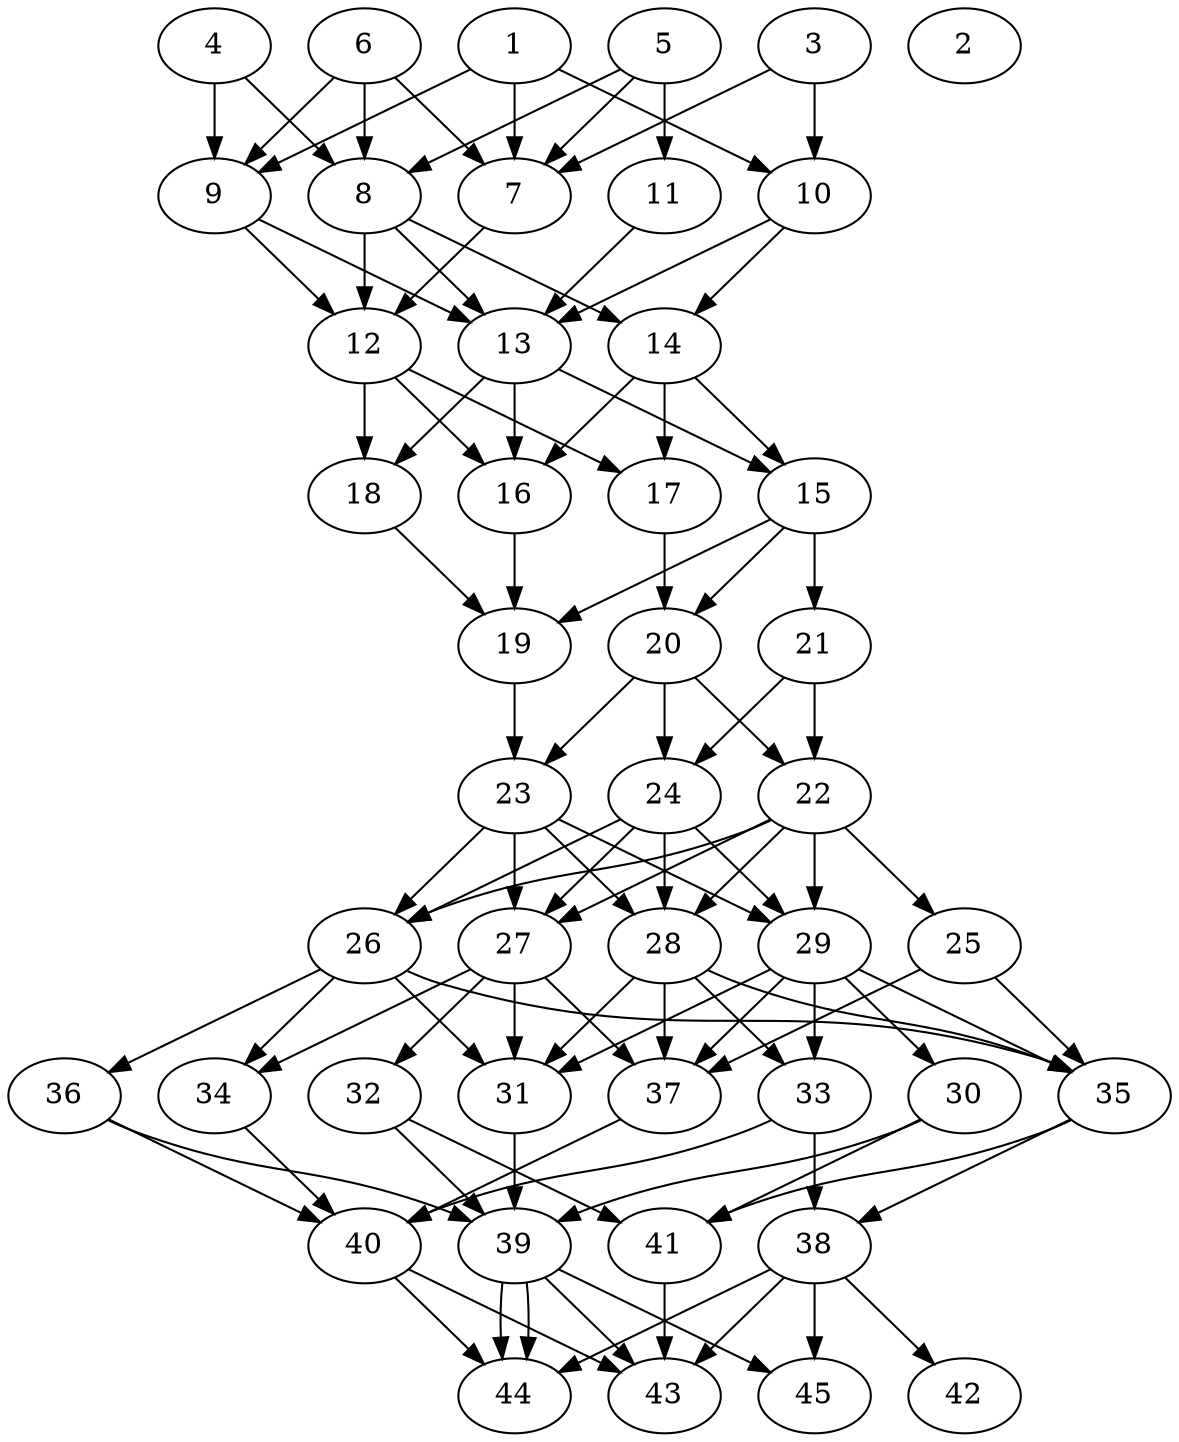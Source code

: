 // DAG automatically generated by daggen at Tue Aug  6 16:31:44 2019
// ./daggen --dot -n 45 --ccr 0.4 --fat 0.5 --regular 0.5 --density 0.8 --mindata 5242880 --maxdata 52428800 
digraph G {
  1 [size="86673920", alpha="0.07", expect_size="34669568"] 
  1 -> 7 [size ="34669568"]
  1 -> 9 [size ="34669568"]
  1 -> 10 [size ="34669568"]
  2 [size="57515520", alpha="0.09", expect_size="23006208"] 
  3 [size="70479360", alpha="0.18", expect_size="28191744"] 
  3 -> 7 [size ="28191744"]
  3 -> 10 [size ="28191744"]
  4 [size="88435200", alpha="0.07", expect_size="35374080"] 
  4 -> 8 [size ="35374080"]
  4 -> 9 [size ="35374080"]
  5 [size="21736960", alpha="0.07", expect_size="8694784"] 
  5 -> 7 [size ="8694784"]
  5 -> 8 [size ="8694784"]
  5 -> 11 [size ="8694784"]
  6 [size="111651840", alpha="0.13", expect_size="44660736"] 
  6 -> 7 [size ="44660736"]
  6 -> 8 [size ="44660736"]
  6 -> 9 [size ="44660736"]
  7 [size="30215680", alpha="0.04", expect_size="12086272"] 
  7 -> 12 [size ="12086272"]
  8 [size="100712960", alpha="0.04", expect_size="40285184"] 
  8 -> 12 [size ="40285184"]
  8 -> 13 [size ="40285184"]
  8 -> 14 [size ="40285184"]
  9 [size="13442560", alpha="0.05", expect_size="5377024"] 
  9 -> 12 [size ="5377024"]
  9 -> 13 [size ="5377024"]
  10 [size="61422080", alpha="0.09", expect_size="24568832"] 
  10 -> 13 [size ="24568832"]
  10 -> 14 [size ="24568832"]
  11 [size="18764800", alpha="0.07", expect_size="7505920"] 
  11 -> 13 [size ="7505920"]
  12 [size="62120960", alpha="0.06", expect_size="24848384"] 
  12 -> 16 [size ="24848384"]
  12 -> 17 [size ="24848384"]
  12 -> 18 [size ="24848384"]
  13 [size="116915200", alpha="0.03", expect_size="46766080"] 
  13 -> 15 [size ="46766080"]
  13 -> 16 [size ="46766080"]
  13 -> 18 [size ="46766080"]
  14 [size="103047680", alpha="0.18", expect_size="41219072"] 
  14 -> 15 [size ="41219072"]
  14 -> 16 [size ="41219072"]
  14 -> 17 [size ="41219072"]
  15 [size="27816960", alpha="0.05", expect_size="11126784"] 
  15 -> 19 [size ="11126784"]
  15 -> 20 [size ="11126784"]
  15 -> 21 [size ="11126784"]
  16 [size="67112960", alpha="0.10", expect_size="26845184"] 
  16 -> 19 [size ="26845184"]
  17 [size="28295680", alpha="0.14", expect_size="11318272"] 
  17 -> 20 [size ="11318272"]
  18 [size="49512960", alpha="0.08", expect_size="19805184"] 
  18 -> 19 [size ="19805184"]
  19 [size="73052160", alpha="0.04", expect_size="29220864"] 
  19 -> 23 [size ="29220864"]
  20 [size="99712000", alpha="0.19", expect_size="39884800"] 
  20 -> 22 [size ="39884800"]
  20 -> 23 [size ="39884800"]
  20 -> 24 [size ="39884800"]
  21 [size="32023040", alpha="0.07", expect_size="12809216"] 
  21 -> 22 [size ="12809216"]
  21 -> 24 [size ="12809216"]
  22 [size="73029120", alpha="0.02", expect_size="29211648"] 
  22 -> 25 [size ="29211648"]
  22 -> 26 [size ="29211648"]
  22 -> 27 [size ="29211648"]
  22 -> 28 [size ="29211648"]
  22 -> 29 [size ="29211648"]
  23 [size="110604800", alpha="0.07", expect_size="44241920"] 
  23 -> 26 [size ="44241920"]
  23 -> 27 [size ="44241920"]
  23 -> 28 [size ="44241920"]
  23 -> 29 [size ="44241920"]
  24 [size="126968320", alpha="0.04", expect_size="50787328"] 
  24 -> 26 [size ="50787328"]
  24 -> 27 [size ="50787328"]
  24 -> 28 [size ="50787328"]
  24 -> 29 [size ="50787328"]
  25 [size="118115840", alpha="0.03", expect_size="47246336"] 
  25 -> 35 [size ="47246336"]
  25 -> 37 [size ="47246336"]
  26 [size="28748800", alpha="0.19", expect_size="11499520"] 
  26 -> 31 [size ="11499520"]
  26 -> 34 [size ="11499520"]
  26 -> 35 [size ="11499520"]
  26 -> 36 [size ="11499520"]
  27 [size="89728000", alpha="0.18", expect_size="35891200"] 
  27 -> 31 [size ="35891200"]
  27 -> 32 [size ="35891200"]
  27 -> 34 [size ="35891200"]
  27 -> 37 [size ="35891200"]
  28 [size="55168000", alpha="0.11", expect_size="22067200"] 
  28 -> 31 [size ="22067200"]
  28 -> 33 [size ="22067200"]
  28 -> 35 [size ="22067200"]
  28 -> 37 [size ="22067200"]
  29 [size="99614720", alpha="0.05", expect_size="39845888"] 
  29 -> 30 [size ="39845888"]
  29 -> 31 [size ="39845888"]
  29 -> 33 [size ="39845888"]
  29 -> 35 [size ="39845888"]
  29 -> 37 [size ="39845888"]
  30 [size="124236800", alpha="0.07", expect_size="49694720"] 
  30 -> 39 [size ="49694720"]
  30 -> 41 [size ="49694720"]
  31 [size="119907840", alpha="0.09", expect_size="47963136"] 
  31 -> 39 [size ="47963136"]
  32 [size="42227200", alpha="0.00", expect_size="16890880"] 
  32 -> 39 [size ="16890880"]
  32 -> 41 [size ="16890880"]
  33 [size="53568000", alpha="0.09", expect_size="21427200"] 
  33 -> 38 [size ="21427200"]
  33 -> 40 [size ="21427200"]
  34 [size="93345280", alpha="0.13", expect_size="37338112"] 
  34 -> 40 [size ="37338112"]
  35 [size="118917120", alpha="0.19", expect_size="47566848"] 
  35 -> 38 [size ="47566848"]
  35 -> 41 [size ="47566848"]
  36 [size="20958720", alpha="0.15", expect_size="8383488"] 
  36 -> 39 [size ="8383488"]
  36 -> 40 [size ="8383488"]
  37 [size="15974400", alpha="0.13", expect_size="6389760"] 
  37 -> 40 [size ="6389760"]
  38 [size="121077760", alpha="0.17", expect_size="48431104"] 
  38 -> 42 [size ="48431104"]
  38 -> 43 [size ="48431104"]
  38 -> 44 [size ="48431104"]
  38 -> 45 [size ="48431104"]
  39 [size="69980160", alpha="0.12", expect_size="27992064"] 
  39 -> 43 [size ="27992064"]
  39 -> 44 [size ="27992064"]
  39 -> 44 [size ="27992064"]
  39 -> 45 [size ="27992064"]
  40 [size="98946560", alpha="0.01", expect_size="39578624"] 
  40 -> 43 [size ="39578624"]
  40 -> 44 [size ="39578624"]
  41 [size="20364800", alpha="0.13", expect_size="8145920"] 
  41 -> 43 [size ="8145920"]
  42 [size="75822080", alpha="0.16", expect_size="30328832"] 
  43 [size="78402560", alpha="0.15", expect_size="31361024"] 
  44 [size="13952000", alpha="0.13", expect_size="5580800"] 
  45 [size="90378240", alpha="0.09", expect_size="36151296"] 
}
